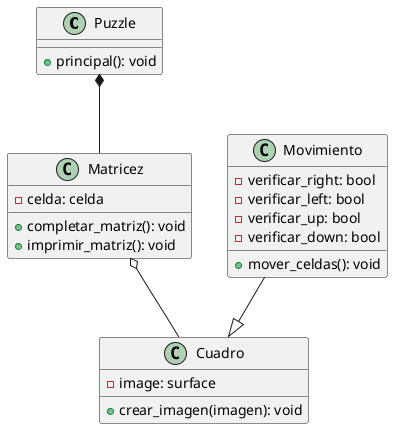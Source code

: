 @startuml


class Puzzle {
    + principal(): void
}


class Cuadro {
    - image: surface
    + crear_imagen(imagen): void
}

class Matricez {
    - celda: celda
    + completar_matriz(): void
    + imprimir_matriz(): void
}

class Movimiento {
    - verificar_right: bool
    - verificar_left: bool
    - verificar_up: bool
    - verificar_down: bool
    + mover_celdas(): void
}

Puzzle *-- Matricez
Matricez o-- Cuadro
Movimiento --|> Cuadro



@enduml
